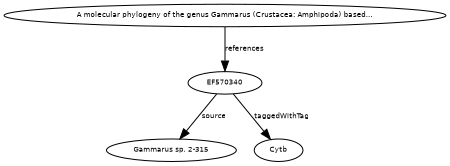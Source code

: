digraph G {
size="3,3";
node [fontsize=7, fontname="Helvetica"];
edge [fontsize=7, fontname="Helvetica"];
node0 [label="EF570340", width=0.27433100247,height=0.27433100247];
node1 [label="A molecular phylogeny of the genus Gammarus (Crustacea: Amphipoda) based...", width=0.27433100247,height=0.27433100247];
node2 [label="Gammarus sp. 2-315", width=0.27433100247,height=0.27433100247];
node3 [label="Cytb", width=0.27433100247,height=0.27433100247];
node1 -> node0 [label="references"];
node0 -> node2 [label="source"];
node0 -> node3 [label="taggedWithTag"];
}

